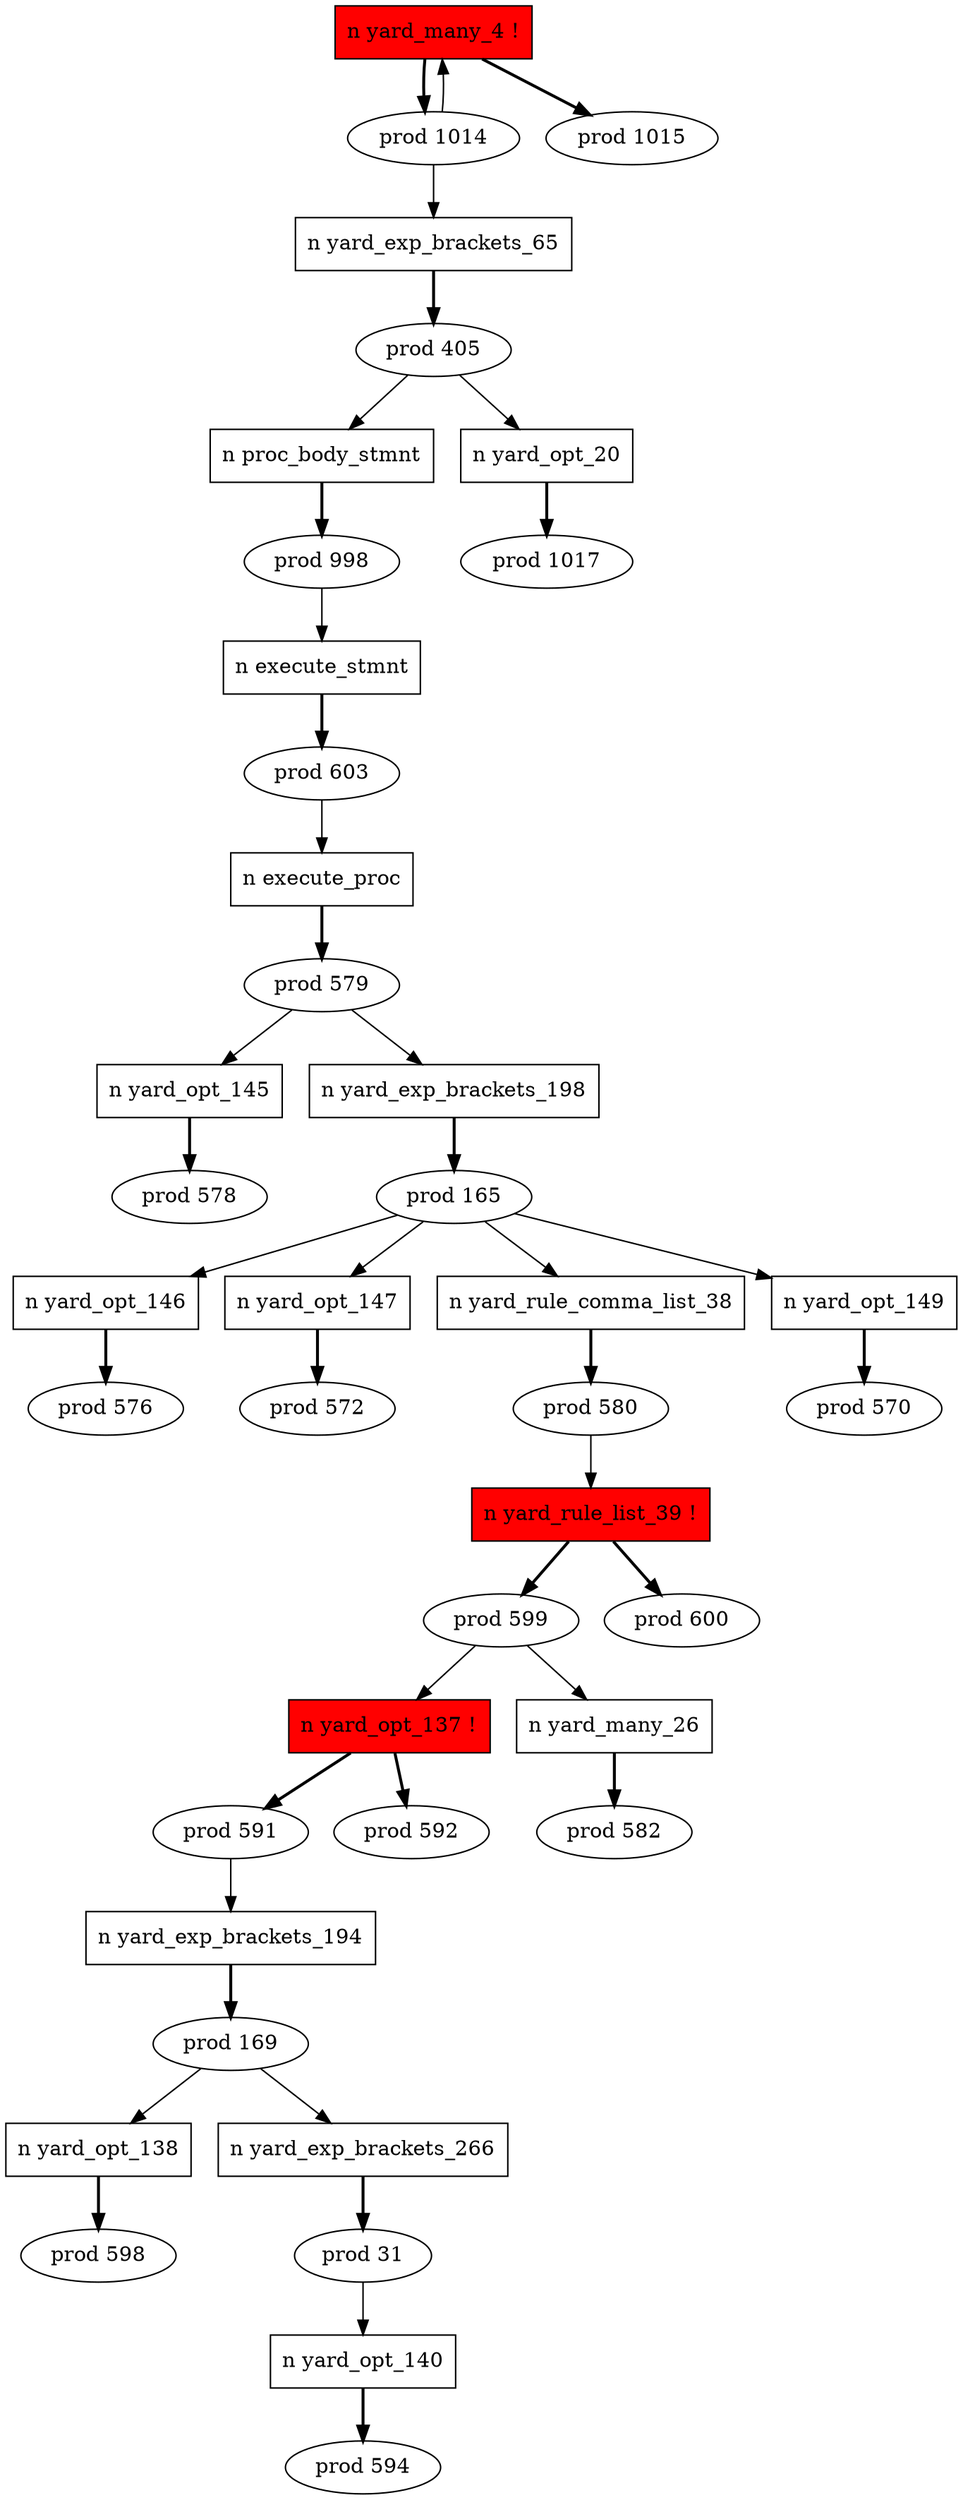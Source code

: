 digraph AST {
    18 [label="n yard_many_4 !",style="filled",fillcolor=red,shape=box]
    20 [label="prod 1014"]
    18 -> 20 [style=bold,width=10,label=""]
    20 -> 17 [label=""]
    20 -> 18 [label=""]
    21 [label="prod 1015"]
    18 -> 21 [style=bold,width=10,label=""]
    17 [label="n yard_exp_brackets_65",shape=box]
    22 [label="prod 405"]
    17 -> 22 [style=bold,width=10,label=""]
    22 -> 15 [label=""]
    22 -> 16 [label=""]
    16 [label="n yard_opt_20",shape=box]
    23 [label="prod 1017"]
    16 -> 23 [style=bold,width=10,label=""]
    15 [label="n proc_body_stmnt",shape=box]
    24 [label="prod 998"]
    15 -> 24 [style=bold,width=10,label=""]
    24 -> 14 [label=""]
    14 [label="n execute_stmnt",shape=box]
    25 [label="prod 603"]
    14 -> 25 [style=bold,width=10,label=""]
    25 -> 13 [label=""]
    13 [label="n execute_proc",shape=box]
    26 [label="prod 579"]
    13 -> 26 [style=bold,width=10,label=""]
    26 -> 0 [label=""]
    26 -> 12 [label=""]
    12 [label="n yard_exp_brackets_198",shape=box]
    27 [label="prod 165"]
    12 -> 27 [style=bold,width=10,label=""]
    27 -> 1 [label=""]
    27 -> 2 [label=""]
    27 -> 10 [label=""]
    27 -> 11 [label=""]
    11 [label="n yard_opt_149",shape=box]
    28 [label="prod 570"]
    11 -> 28 [style=bold,width=10,label=""]
    10 [label="n yard_rule_comma_list_38",shape=box]
    29 [label="prod 580"]
    10 -> 29 [style=bold,width=10,label=""]
    29 -> 9 [label=""]
    9 [label="n yard_rule_list_39 !",style="filled",fillcolor=red,shape=box]
    30 [label="prod 599"]
    9 -> 30 [style=bold,width=10,label=""]
    30 -> 7 [label=""]
    30 -> 8 [label=""]
    31 [label="prod 600"]
    9 -> 31 [style=bold,width=10,label=""]
    8 [label="n yard_many_26",shape=box]
    32 [label="prod 582"]
    8 -> 32 [style=bold,width=10,label=""]
    7 [label="n yard_opt_137 !",style="filled",fillcolor=red,shape=box]
    33 [label="prod 591"]
    7 -> 33 [style=bold,width=10,label=""]
    33 -> 6 [label=""]
    34 [label="prod 592"]
    7 -> 34 [style=bold,width=10,label=""]
    6 [label="n yard_exp_brackets_194",shape=box]
    35 [label="prod 169"]
    6 -> 35 [style=bold,width=10,label=""]
    35 -> 3 [label=""]
    35 -> 5 [label=""]
    5 [label="n yard_exp_brackets_266",shape=box]
    36 [label="prod 31"]
    5 -> 36 [style=bold,width=10,label=""]
    36 -> 4 [label=""]
    4 [label="n yard_opt_140",shape=box]
    37 [label="prod 594"]
    4 -> 37 [style=bold,width=10,label=""]
    3 [label="n yard_opt_138",shape=box]
    38 [label="prod 598"]
    3 -> 38 [style=bold,width=10,label=""]
    2 [label="n yard_opt_147",shape=box]
    39 [label="prod 572"]
    2 -> 39 [style=bold,width=10,label=""]
    1 [label="n yard_opt_146",shape=box]
    40 [label="prod 576"]
    1 -> 40 [style=bold,width=10,label=""]
    0 [label="n yard_opt_145",shape=box]
    41 [label="prod 578"]
    0 -> 41 [style=bold,width=10,label=""]
}
